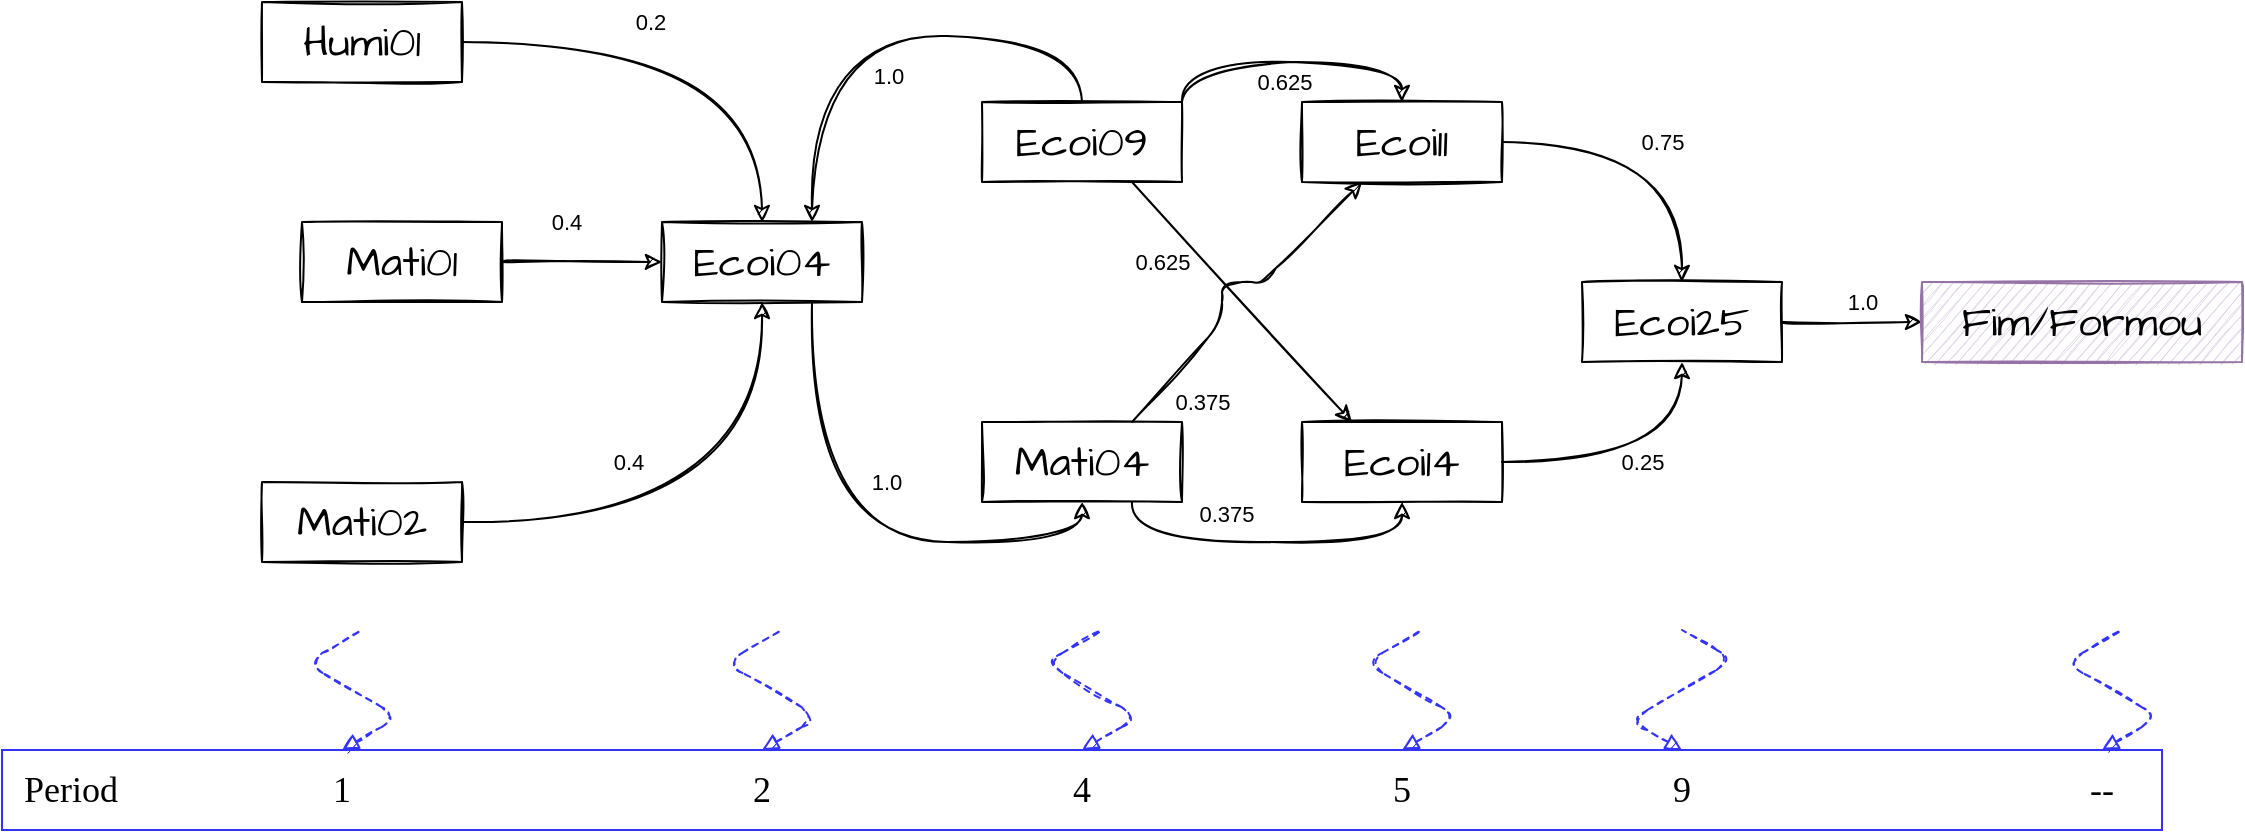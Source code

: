 <mxfile version="14.7.3" type="device"><diagram id="hMGJzwzjXyjrQEUkSS4H" name="Page-1"><mxGraphModel dx="1240" dy="643" grid="0" gridSize="10" guides="1" tooltips="1" connect="1" arrows="1" fold="1" page="1" pageScale="1" pageWidth="1169" pageHeight="827" math="0" shadow="0"><root><mxCell id="0"/><mxCell id="1" parent="0"/><mxCell id="AXBX90udYAxJZ3WjP1CM-4" value="0.2" style="edgeStyle=orthogonalEdgeStyle;rounded=0;orthogonalLoop=1;jettySize=auto;html=1;curved=1;sketch=1;entryX=0.5;entryY=0;entryDx=0;entryDy=0;" parent="1" source="AXBX90udYAxJZ3WjP1CM-1" target="AXBX90udYAxJZ3WjP1CM-3" edge="1"><mxGeometry x="-0.222" y="10" relative="1" as="geometry"><mxPoint as="offset"/></mxGeometry></mxCell><mxCell id="AXBX90udYAxJZ3WjP1CM-1" value="&lt;font face=&quot;Architects Daughter&quot; data-font-src=&quot;https://fonts.googleapis.com/css?family=Architects+Daughter&quot; style=&quot;font-size: 21px&quot;&gt;Humi01&lt;/font&gt;" style="text;html=1;fillColor=none;align=center;verticalAlign=middle;whiteSpace=wrap;rounded=0;strokeColor=#000000;sketch=1;" parent="1" vertex="1"><mxGeometry x="154" y="100" width="100" height="40" as="geometry"/></mxCell><mxCell id="AXBX90udYAxJZ3WjP1CM-5" value="0.4" style="edgeStyle=orthogonalEdgeStyle;curved=1;rounded=0;sketch=1;orthogonalLoop=1;jettySize=auto;html=1;entryX=0;entryY=0.5;entryDx=0;entryDy=0;" parent="1" source="AXBX90udYAxJZ3WjP1CM-2" target="AXBX90udYAxJZ3WjP1CM-3" edge="1"><mxGeometry x="-0.2" y="20" relative="1" as="geometry"><mxPoint as="offset"/></mxGeometry></mxCell><mxCell id="AXBX90udYAxJZ3WjP1CM-2" value="&lt;font face=&quot;Architects Daughter&quot; data-font-src=&quot;https://fonts.googleapis.com/css?family=Architects+Daughter&quot; style=&quot;font-size: 21px&quot;&gt;Mati01&lt;/font&gt;" style="text;html=1;fillColor=none;align=center;verticalAlign=middle;whiteSpace=wrap;rounded=0;sketch=1;strokeColor=#000000;" parent="1" vertex="1"><mxGeometry x="174" y="210" width="100" height="40" as="geometry"/></mxCell><mxCell id="AXBX90udYAxJZ3WjP1CM-11" style="edgeStyle=orthogonalEdgeStyle;curved=1;rounded=0;sketch=1;orthogonalLoop=1;jettySize=auto;html=1;exitX=0.5;exitY=0;exitDx=0;exitDy=0;entryX=0.75;entryY=0;entryDx=0;entryDy=0;" parent="1" source="AXBX90udYAxJZ3WjP1CM-9" target="AXBX90udYAxJZ3WjP1CM-3" edge="1"><mxGeometry relative="1" as="geometry"><Array as="points"><mxPoint x="564" y="117"/><mxPoint x="429" y="117"/></Array></mxGeometry></mxCell><mxCell id="AXBX90udYAxJZ3WjP1CM-13" value="1.0" style="edgeLabel;html=1;align=center;verticalAlign=middle;resizable=0;points=[];" parent="AXBX90udYAxJZ3WjP1CM-11" vertex="1" connectable="0"><mxGeometry x="0.052" y="-7" relative="1" as="geometry"><mxPoint x="7" y="27" as="offset"/></mxGeometry></mxCell><mxCell id="AXBX90udYAxJZ3WjP1CM-12" style="edgeStyle=orthogonalEdgeStyle;curved=1;rounded=0;sketch=1;orthogonalLoop=1;jettySize=auto;html=1;exitX=0.75;exitY=1;exitDx=0;exitDy=0;entryX=0.5;entryY=1;entryDx=0;entryDy=0;" parent="1" source="AXBX90udYAxJZ3WjP1CM-3" target="AXBX90udYAxJZ3WjP1CM-10" edge="1"><mxGeometry relative="1" as="geometry"/></mxCell><mxCell id="AXBX90udYAxJZ3WjP1CM-14" value="1.0" style="edgeLabel;html=1;align=center;verticalAlign=middle;resizable=0;points=[];" parent="AXBX90udYAxJZ3WjP1CM-12" vertex="1" connectable="0"><mxGeometry x="0.114" y="10" relative="1" as="geometry"><mxPoint x="4" y="-20" as="offset"/></mxGeometry></mxCell><mxCell id="AXBX90udYAxJZ3WjP1CM-3" value="&lt;font face=&quot;Architects Daughter&quot; data-font-src=&quot;https://fonts.googleapis.com/css?family=Architects+Daughter&quot; style=&quot;font-size: 21px&quot;&gt;Ecoi04&lt;/font&gt;" style="text;html=1;fillColor=none;align=center;verticalAlign=middle;whiteSpace=wrap;rounded=0;strokeColor=#000000;sketch=1;" parent="1" vertex="1"><mxGeometry x="354" y="210" width="100" height="40" as="geometry"/></mxCell><mxCell id="AXBX90udYAxJZ3WjP1CM-7" style="edgeStyle=orthogonalEdgeStyle;curved=1;rounded=0;sketch=1;orthogonalLoop=1;jettySize=auto;html=1;entryX=0.5;entryY=1;entryDx=0;entryDy=0;" parent="1" source="AXBX90udYAxJZ3WjP1CM-6" target="AXBX90udYAxJZ3WjP1CM-3" edge="1"><mxGeometry relative="1" as="geometry"/></mxCell><mxCell id="AXBX90udYAxJZ3WjP1CM-8" value="0.4" style="edgeLabel;html=1;align=center;verticalAlign=middle;resizable=0;points=[];" parent="AXBX90udYAxJZ3WjP1CM-7" vertex="1" connectable="0"><mxGeometry x="-0.276" y="23" relative="1" as="geometry"><mxPoint x="-11" y="-7" as="offset"/></mxGeometry></mxCell><mxCell id="AXBX90udYAxJZ3WjP1CM-6" value="&lt;font face=&quot;Architects Daughter&quot; data-font-src=&quot;https://fonts.googleapis.com/css?family=Architects+Daughter&quot; style=&quot;font-size: 21px&quot;&gt;Mati02&lt;/font&gt;" style="text;html=1;fillColor=none;align=center;verticalAlign=middle;whiteSpace=wrap;rounded=0;strokeColor=#000000;sketch=1;" parent="1" vertex="1"><mxGeometry x="154" y="340" width="100" height="40" as="geometry"/></mxCell><mxCell id="AXBX90udYAxJZ3WjP1CM-17" style="edgeStyle=orthogonalEdgeStyle;curved=1;rounded=0;sketch=1;orthogonalLoop=1;jettySize=auto;html=1;exitX=1;exitY=0;exitDx=0;exitDy=0;entryX=0.5;entryY=0;entryDx=0;entryDy=0;" parent="1" source="AXBX90udYAxJZ3WjP1CM-9" target="AXBX90udYAxJZ3WjP1CM-15" edge="1"><mxGeometry relative="1" as="geometry"/></mxCell><mxCell id="AXBX90udYAxJZ3WjP1CM-27" value="0.625" style="edgeLabel;html=1;align=center;verticalAlign=middle;resizable=0;points=[];" parent="AXBX90udYAxJZ3WjP1CM-17" vertex="1" connectable="0"><mxGeometry x="-0.162" y="-5" relative="1" as="geometry"><mxPoint x="8" y="5" as="offset"/></mxGeometry></mxCell><mxCell id="AXBX90udYAxJZ3WjP1CM-21" value="0.625" style="edgeStyle=none;sketch=1;jumpStyle=sharp;orthogonalLoop=1;jettySize=auto;html=1;exitX=0.75;exitY=1;exitDx=0;exitDy=0;entryX=0.25;entryY=0;entryDx=0;entryDy=0;rounded=0;" parent="1" source="AXBX90udYAxJZ3WjP1CM-9" target="AXBX90udYAxJZ3WjP1CM-16" edge="1"><mxGeometry x="-0.513" y="-16" relative="1" as="geometry"><Array as="points"><mxPoint x="644" y="250"/></Array><mxPoint as="offset"/></mxGeometry></mxCell><mxCell id="AXBX90udYAxJZ3WjP1CM-9" value="&lt;font face=&quot;Architects Daughter&quot; data-font-src=&quot;https://fonts.googleapis.com/css?family=Architects+Daughter&quot; style=&quot;font-size: 21px&quot;&gt;Ecoi09&lt;/font&gt;" style="text;html=1;fillColor=none;align=center;verticalAlign=middle;whiteSpace=wrap;rounded=0;strokeColor=#000000;sketch=1;" parent="1" vertex="1"><mxGeometry x="514" y="150" width="100" height="40" as="geometry"/></mxCell><mxCell id="AXBX90udYAxJZ3WjP1CM-19" style="edgeStyle=orthogonalEdgeStyle;curved=1;rounded=0;sketch=1;orthogonalLoop=1;jettySize=auto;html=1;exitX=0.75;exitY=1;exitDx=0;exitDy=0;entryX=0.5;entryY=1;entryDx=0;entryDy=0;" parent="1" source="AXBX90udYAxJZ3WjP1CM-10" target="AXBX90udYAxJZ3WjP1CM-16" edge="1"><mxGeometry relative="1" as="geometry"/></mxCell><mxCell id="AXBX90udYAxJZ3WjP1CM-28" value="0.375" style="edgeLabel;html=1;align=center;verticalAlign=middle;resizable=0;points=[];" parent="AXBX90udYAxJZ3WjP1CM-19" vertex="1" connectable="0"><mxGeometry x="-0.406" y="1" relative="1" as="geometry"><mxPoint x="15" y="-13" as="offset"/></mxGeometry></mxCell><mxCell id="AXBX90udYAxJZ3WjP1CM-20" value="0.375" style="rounded=1;sketch=1;orthogonalLoop=1;jettySize=auto;html=1;exitX=0.75;exitY=0;exitDx=0;exitDy=0;" parent="1" source="AXBX90udYAxJZ3WjP1CM-10" target="AXBX90udYAxJZ3WjP1CM-15" edge="1"><mxGeometry x="-0.653" y="-19" relative="1" as="geometry"><Array as="points"><mxPoint x="634" y="260"/><mxPoint x="634" y="240"/><mxPoint x="654" y="240"/></Array><mxPoint as="offset"/></mxGeometry></mxCell><mxCell id="AXBX90udYAxJZ3WjP1CM-10" value="&lt;font face=&quot;Architects Daughter&quot; data-font-src=&quot;https://fonts.googleapis.com/css?family=Architects+Daughter&quot; style=&quot;font-size: 21px&quot;&gt;Mati04&lt;/font&gt;" style="text;html=1;fillColor=none;align=center;verticalAlign=middle;whiteSpace=wrap;rounded=0;strokeColor=#000000;sketch=1;" parent="1" vertex="1"><mxGeometry x="514" y="310" width="100" height="40" as="geometry"/></mxCell><mxCell id="AXBX90udYAxJZ3WjP1CM-24" value="0.75" style="edgeStyle=orthogonalEdgeStyle;curved=1;rounded=1;sketch=1;jumpStyle=sharp;orthogonalLoop=1;jettySize=auto;html=1;exitX=1;exitY=0.5;exitDx=0;exitDy=0;strokeColor=#000000;" parent="1" source="AXBX90udYAxJZ3WjP1CM-15" target="AXBX90udYAxJZ3WjP1CM-22" edge="1"><mxGeometry relative="1" as="geometry"/></mxCell><mxCell id="AXBX90udYAxJZ3WjP1CM-15" value="&lt;font face=&quot;Architects Daughter&quot; data-font-src=&quot;https://fonts.googleapis.com/css?family=Architects+Daughter&quot; style=&quot;font-size: 21px&quot;&gt;Ecoi11&lt;/font&gt;" style="text;html=1;fillColor=none;align=center;verticalAlign=middle;whiteSpace=wrap;rounded=0;strokeColor=#000000;sketch=1;" parent="1" vertex="1"><mxGeometry x="674" y="150" width="100" height="40" as="geometry"/></mxCell><mxCell id="AXBX90udYAxJZ3WjP1CM-23" value="0.25" style="edgeStyle=orthogonalEdgeStyle;rounded=1;sketch=1;jumpStyle=sharp;orthogonalLoop=1;jettySize=auto;html=1;exitX=1;exitY=0.5;exitDx=0;exitDy=0;entryX=0.5;entryY=1;entryDx=0;entryDy=0;strokeColor=#000000;curved=1;" parent="1" source="AXBX90udYAxJZ3WjP1CM-16" target="AXBX90udYAxJZ3WjP1CM-22" edge="1"><mxGeometry relative="1" as="geometry"/></mxCell><mxCell id="AXBX90udYAxJZ3WjP1CM-16" value="&lt;font face=&quot;Architects Daughter&quot; data-font-src=&quot;https://fonts.googleapis.com/css?family=Architects+Daughter&quot; style=&quot;font-size: 21px&quot;&gt;Ecoi14&lt;/font&gt;" style="text;html=1;fillColor=none;align=center;verticalAlign=middle;whiteSpace=wrap;rounded=0;strokeColor=#000000;sketch=1;" parent="1" vertex="1"><mxGeometry x="674" y="310" width="100" height="40" as="geometry"/></mxCell><mxCell id="AXBX90udYAxJZ3WjP1CM-26" value="1.0" style="edgeStyle=orthogonalEdgeStyle;curved=1;rounded=1;sketch=1;jumpStyle=sharp;orthogonalLoop=1;jettySize=auto;html=1;strokeColor=#000000;" parent="1" source="AXBX90udYAxJZ3WjP1CM-22" target="AXBX90udYAxJZ3WjP1CM-25" edge="1"><mxGeometry x="0.143" y="10" relative="1" as="geometry"><mxPoint as="offset"/></mxGeometry></mxCell><mxCell id="AXBX90udYAxJZ3WjP1CM-22" value="&lt;font face=&quot;Architects Daughter&quot; data-font-src=&quot;https://fonts.googleapis.com/css?family=Architects+Daughter&quot; style=&quot;font-size: 21px&quot;&gt;Ecoi25&lt;/font&gt;" style="text;html=1;fillColor=none;align=center;verticalAlign=middle;whiteSpace=wrap;rounded=0;strokeColor=#000000;sketch=1;" parent="1" vertex="1"><mxGeometry x="814" y="240" width="100" height="40" as="geometry"/></mxCell><mxCell id="AXBX90udYAxJZ3WjP1CM-25" value="&lt;font face=&quot;Architects Daughter&quot; data-font-src=&quot;https://fonts.googleapis.com/css?family=Architects+Daughter&quot; style=&quot;font-size: 21px&quot;&gt;Fim/Formou&lt;/font&gt;" style="text;html=1;fillColor=#e1d5e7;align=center;verticalAlign=middle;whiteSpace=wrap;rounded=0;strokeColor=#9673a6;sketch=1;" parent="1" vertex="1"><mxGeometry x="984" y="240" width="160" height="40" as="geometry"/></mxCell><mxCell id="AXBX90udYAxJZ3WjP1CM-43" value="" style="group" parent="1" vertex="1" connectable="0"><mxGeometry x="24" y="414" width="1080" height="100" as="geometry"/></mxCell><mxCell id="AXBX90udYAxJZ3WjP1CM-29" value="&amp;nbsp; Period" style="text;html=1;align=left;verticalAlign=middle;whiteSpace=wrap;rounded=0;fontFamily=Tahoma;fontSize=18;labelBorderColor=none;strokeColor=#3333FF;" parent="AXBX90udYAxJZ3WjP1CM-43" vertex="1"><mxGeometry y="60" width="1080" height="40" as="geometry"/></mxCell><mxCell id="AXBX90udYAxJZ3WjP1CM-36" style="edgeStyle=isometricEdgeStyle;rounded=1;sketch=1;jumpStyle=sharp;orthogonalLoop=1;jettySize=auto;html=1;exitX=0.5;exitY=0;exitDx=0;exitDy=0;fontFamily=Tahoma;fontSize=18;endArrow=none;endFill=0;dashed=1;startArrow=block;startFill=1;strokeColor=#3333FF;" parent="AXBX90udYAxJZ3WjP1CM-43" source="AXBX90udYAxJZ3WjP1CM-30" edge="1"><mxGeometry relative="1" as="geometry"><mxPoint x="180" as="targetPoint"/></mxGeometry></mxCell><mxCell id="AXBX90udYAxJZ3WjP1CM-30" value="1" style="text;html=1;fillColor=none;align=center;verticalAlign=middle;whiteSpace=wrap;rounded=0;fontFamily=Tahoma;fontSize=18;" parent="AXBX90udYAxJZ3WjP1CM-43" vertex="1"><mxGeometry x="150" y="60" width="40" height="40" as="geometry"/></mxCell><mxCell id="AXBX90udYAxJZ3WjP1CM-37" style="edgeStyle=isometricEdgeStyle;rounded=1;sketch=1;jumpStyle=sharp;orthogonalLoop=1;jettySize=auto;html=1;exitX=0.5;exitY=0;exitDx=0;exitDy=0;dashed=1;fontFamily=Tahoma;fontSize=18;endArrow=none;endFill=0;startArrow=block;startFill=1;strokeColor=#3333FF;" parent="AXBX90udYAxJZ3WjP1CM-43" source="AXBX90udYAxJZ3WjP1CM-31" edge="1"><mxGeometry relative="1" as="geometry"><mxPoint x="390" as="targetPoint"/></mxGeometry></mxCell><mxCell id="AXBX90udYAxJZ3WjP1CM-31" value="2" style="text;html=1;fillColor=none;align=center;verticalAlign=middle;whiteSpace=wrap;rounded=0;fontFamily=Tahoma;fontSize=18;" parent="AXBX90udYAxJZ3WjP1CM-43" vertex="1"><mxGeometry x="360" y="60" width="40" height="40" as="geometry"/></mxCell><mxCell id="AXBX90udYAxJZ3WjP1CM-38" style="edgeStyle=isometricEdgeStyle;rounded=1;sketch=1;jumpStyle=sharp;orthogonalLoop=1;jettySize=auto;html=1;exitX=0.5;exitY=0;exitDx=0;exitDy=0;dashed=1;fontFamily=Tahoma;fontSize=18;endArrow=none;endFill=0;startArrow=block;startFill=1;strokeColor=#3333FF;" parent="AXBX90udYAxJZ3WjP1CM-43" source="AXBX90udYAxJZ3WjP1CM-32" edge="1"><mxGeometry relative="1" as="geometry"><mxPoint x="550" as="targetPoint"/></mxGeometry></mxCell><mxCell id="AXBX90udYAxJZ3WjP1CM-32" value="4" style="text;html=1;fillColor=none;align=center;verticalAlign=middle;whiteSpace=wrap;rounded=0;fontFamily=Tahoma;fontSize=18;" parent="AXBX90udYAxJZ3WjP1CM-43" vertex="1"><mxGeometry x="520" y="60" width="40" height="40" as="geometry"/></mxCell><mxCell id="AXBX90udYAxJZ3WjP1CM-39" style="edgeStyle=isometricEdgeStyle;rounded=1;sketch=1;jumpStyle=sharp;orthogonalLoop=1;jettySize=auto;html=1;exitX=0.5;exitY=0;exitDx=0;exitDy=0;dashed=1;fontFamily=Tahoma;fontSize=18;endArrow=none;endFill=0;startArrow=block;startFill=1;strokeColor=#3333FF;" parent="AXBX90udYAxJZ3WjP1CM-43" source="AXBX90udYAxJZ3WjP1CM-33" edge="1"><mxGeometry relative="1" as="geometry"><mxPoint x="710" as="targetPoint"/></mxGeometry></mxCell><mxCell id="AXBX90udYAxJZ3WjP1CM-33" value="5" style="text;html=1;fillColor=none;align=center;verticalAlign=middle;whiteSpace=wrap;rounded=0;fontFamily=Tahoma;fontSize=18;" parent="AXBX90udYAxJZ3WjP1CM-43" vertex="1"><mxGeometry x="680" y="60" width="40" height="40" as="geometry"/></mxCell><mxCell id="AXBX90udYAxJZ3WjP1CM-40" style="edgeStyle=isometricEdgeStyle;rounded=1;sketch=1;jumpStyle=sharp;orthogonalLoop=1;jettySize=auto;html=1;exitX=0.5;exitY=0;exitDx=0;exitDy=0;dashed=1;fontFamily=Tahoma;fontSize=18;endArrow=none;endFill=0;elbow=vertical;startArrow=block;startFill=1;strokeColor=#3333FF;" parent="AXBX90udYAxJZ3WjP1CM-43" source="AXBX90udYAxJZ3WjP1CM-34" edge="1"><mxGeometry relative="1" as="geometry"><mxPoint x="840" as="targetPoint"/></mxGeometry></mxCell><mxCell id="AXBX90udYAxJZ3WjP1CM-34" value="9" style="text;html=1;fillColor=none;align=center;verticalAlign=middle;whiteSpace=wrap;rounded=0;fontFamily=Tahoma;fontSize=18;" parent="AXBX90udYAxJZ3WjP1CM-43" vertex="1"><mxGeometry x="820" y="60" width="40" height="40" as="geometry"/></mxCell><mxCell id="AXBX90udYAxJZ3WjP1CM-42" style="edgeStyle=isometricEdgeStyle;rounded=1;sketch=1;jumpStyle=sharp;orthogonalLoop=1;jettySize=auto;html=1;exitX=0.5;exitY=0;exitDx=0;exitDy=0;dashed=1;fontFamily=Tahoma;fontSize=18;startArrow=block;startFill=1;endArrow=none;endFill=0;strokeColor=#3333FF;" parent="AXBX90udYAxJZ3WjP1CM-43" source="AXBX90udYAxJZ3WjP1CM-35" edge="1"><mxGeometry relative="1" as="geometry"><mxPoint x="1060" as="targetPoint"/></mxGeometry></mxCell><mxCell id="AXBX90udYAxJZ3WjP1CM-35" value="--" style="text;html=1;strokeColor=none;fillColor=none;align=center;verticalAlign=middle;whiteSpace=wrap;rounded=0;fontFamily=Tahoma;fontSize=18;" parent="AXBX90udYAxJZ3WjP1CM-43" vertex="1"><mxGeometry x="1030" y="60" width="40" height="40" as="geometry"/></mxCell></root></mxGraphModel></diagram></mxfile>